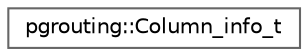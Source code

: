 digraph "Graphical Class Hierarchy"
{
 // LATEX_PDF_SIZE
  bgcolor="transparent";
  edge [fontname=Helvetica,fontsize=10,labelfontname=Helvetica,labelfontsize=10];
  node [fontname=Helvetica,fontsize=10,shape=box,height=0.2,width=0.4];
  rankdir="LR";
  Node0 [id="Node000000",label="pgrouting::Column_info_t",height=0.2,width=0.4,color="grey40", fillcolor="white", style="filled",URL="$structpgrouting_1_1Column__info__t.html",tooltip=" "];
}
